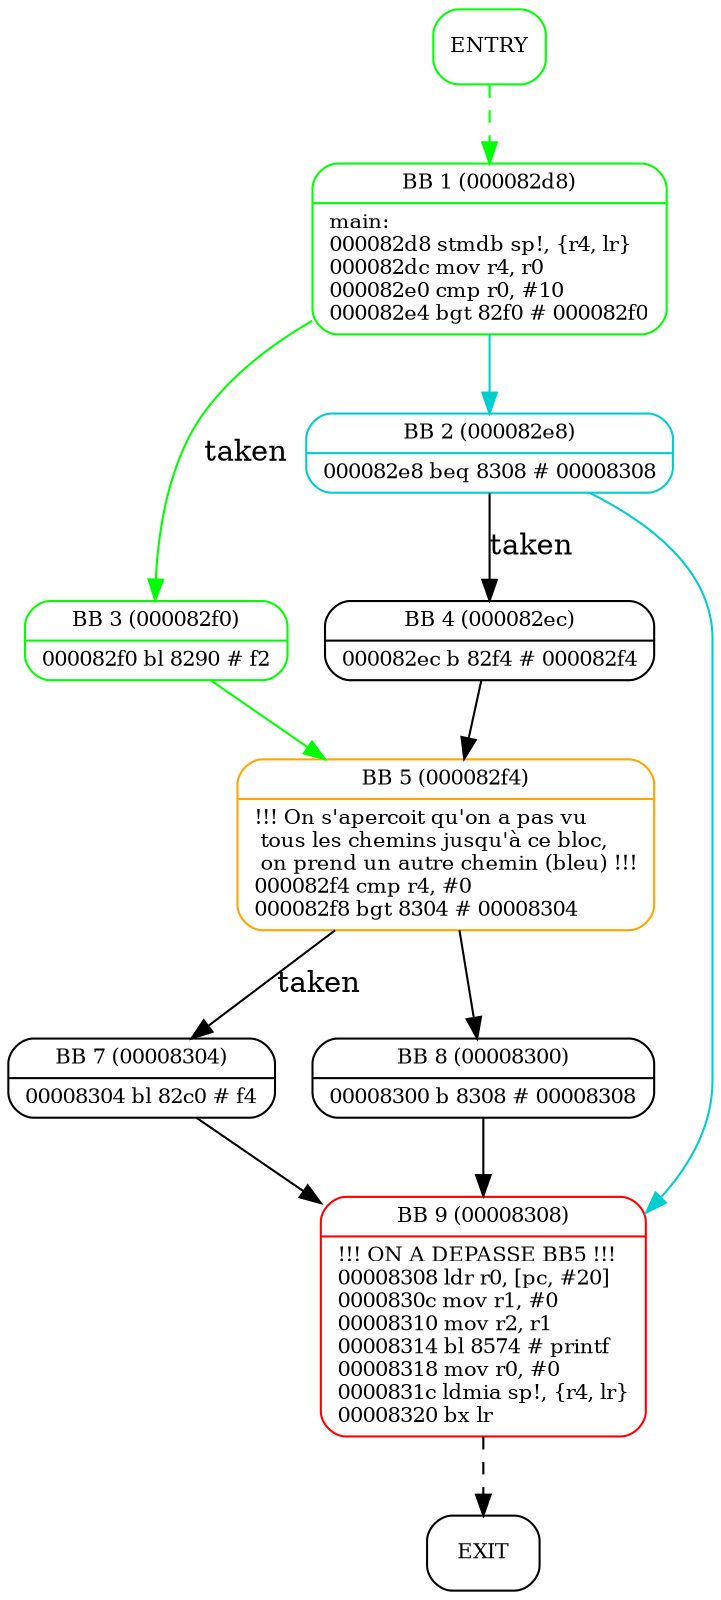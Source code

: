 digraph main{
node [shape=Mrecord, labeljust=l, fontsize=10];
	"0" [color=green, label="ENTRY"]
	"0" -> "1" [color=green, style=dashed, weight=1];
	"1" [color=green, label="{BB 1 (000082d8) | main:\l000082d8    stmdb sp!, \{r4, lr\}\l000082dc    mov r4, r0\l000082e0    cmp r0, #10\l000082e4    bgt 82f0    # 000082f0\l }"]
	"1" -> "3" [color=green, label="taken", weight=3];
	"1" -> "2" [color=cyan3, weight=4];
	"2" [color=cyan3, label="{BB 2 (000082e8) | 000082e8    beq 8308    # 00008308\l }"]
	"2" -> "4" [label="taken", weight=3];
	"2" -> "9" [color=cyan3, weight=4];
	"3" [color=cyan3, color=green, label="{BB 3 (000082f0) | 000082f0    bl 8290    # f2\l }"]
	"3" -> "5" [color=green, weight=4];
	"4" [label="{BB 4 (000082ec) | 000082ec    b 82f4    # 000082f4\l }"]
	"4" -> "5" [weight=4];
	"5" [color=orange, label="{BB 5 (000082f4) |!!! On s'apercoit qu'on a pas vu\l tous les chemins jusqu'à ce bloc,\l on prend un autre chemin (bleu) !!!\l000082f4    cmp r4, #0\l000082f8    bgt 8304    # 00008304\l }"]
	"5" -> "7" [label="taken", weight=3];
	"5" -> "8" [weight=4];
	"7" [label="{BB 7 (00008304) | 00008304    bl 82c0    # f4\l }"]
	"7" -> "9" [weight=4];
	"8" [label="{BB 8 (00008300) | 00008300    b 8308    # 00008308\l }"]
	"8" -> "9" [weight=4];
	"9" [color=red, label="{BB 9 (00008308) | !!! ON A DEPASSE BB5 !!!\l00008308    ldr r0, [pc, #20]\l0000830c    mov r1, #0\l00008310    mov r2, r1\l00008314    bl 8574    # printf\l00008318    mov r0, #0\l0000831c    ldmia sp!, \{r4, lr\}\l00008320    bx lr\l }"]
	"9" -> "11" [style=dashed, weight=1];
	"11" [label="EXIT"]
}
